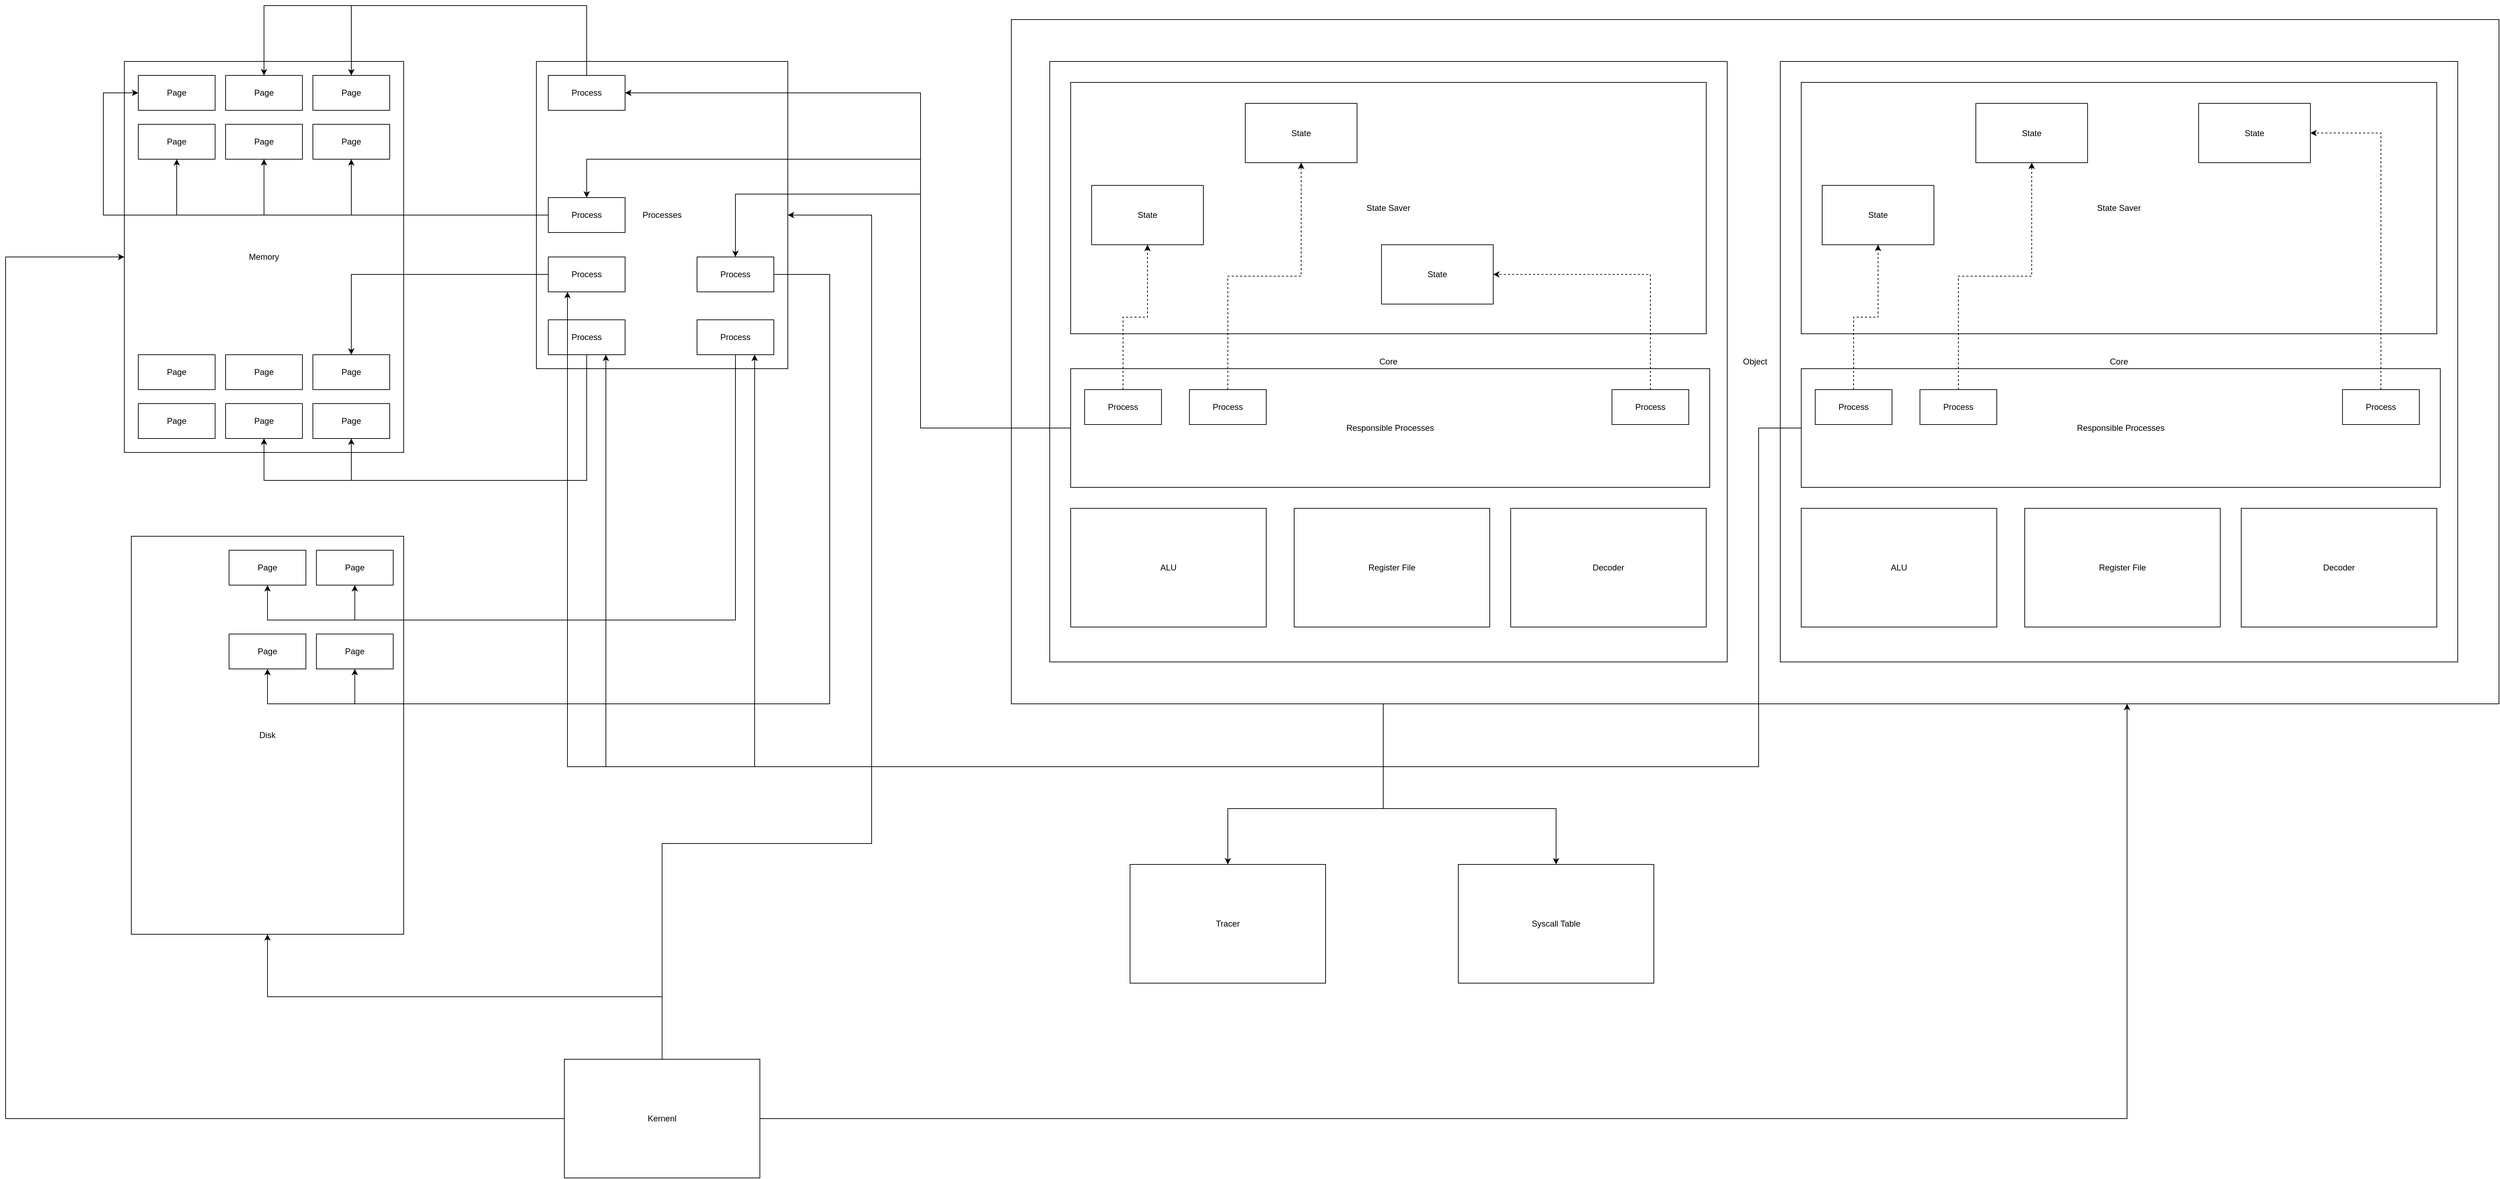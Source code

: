 <mxfile version="21.3.6" type="device">
  <diagram id="C5RBs43oDa-KdzZeNtuy" name="Page-1">
    <mxGraphModel dx="4560" dy="1720" grid="1" gridSize="10" guides="1" tooltips="1" connect="1" arrows="1" fold="1" page="1" pageScale="1" pageWidth="827" pageHeight="1169" math="0" shadow="0">
      <root>
        <mxCell id="WIyWlLk6GJQsqaUBKTNV-0" />
        <mxCell id="WIyWlLk6GJQsqaUBKTNV-1" parent="WIyWlLk6GJQsqaUBKTNV-0" />
        <mxCell id="CrDfnPdx5Mh3qnN1k7io-155" style="edgeStyle=orthogonalEdgeStyle;rounded=0;orthogonalLoop=1;jettySize=auto;html=1;exitX=0.25;exitY=1;exitDx=0;exitDy=0;entryX=0.5;entryY=0;entryDx=0;entryDy=0;" parent="WIyWlLk6GJQsqaUBKTNV-1" source="CrDfnPdx5Mh3qnN1k7io-146" target="CrDfnPdx5Mh3qnN1k7io-151" edge="1">
          <mxGeometry relative="1" as="geometry">
            <Array as="points">
              <mxPoint x="1913" y="1310" />
              <mxPoint x="1690" y="1310" />
            </Array>
          </mxGeometry>
        </mxCell>
        <mxCell id="CrDfnPdx5Mh3qnN1k7io-156" style="edgeStyle=orthogonalEdgeStyle;rounded=0;orthogonalLoop=1;jettySize=auto;html=1;exitX=0.25;exitY=1;exitDx=0;exitDy=0;entryX=0.5;entryY=0;entryDx=0;entryDy=0;" parent="WIyWlLk6GJQsqaUBKTNV-1" source="CrDfnPdx5Mh3qnN1k7io-146" target="CrDfnPdx5Mh3qnN1k7io-152" edge="1">
          <mxGeometry relative="1" as="geometry">
            <Array as="points">
              <mxPoint x="1913" y="1310" />
              <mxPoint x="2160" y="1310" />
            </Array>
          </mxGeometry>
        </mxCell>
        <mxCell id="CrDfnPdx5Mh3qnN1k7io-146" value="Object" style="html=1;whiteSpace=wrap;" parent="WIyWlLk6GJQsqaUBKTNV-1" vertex="1">
          <mxGeometry x="1380" y="180" width="2130" height="980" as="geometry" />
        </mxCell>
        <mxCell id="CrDfnPdx5Mh3qnN1k7io-6" value="Memory" style="html=1;whiteSpace=wrap;" parent="WIyWlLk6GJQsqaUBKTNV-1" vertex="1">
          <mxGeometry x="110" y="240" width="400" height="560" as="geometry" />
        </mxCell>
        <mxCell id="CrDfnPdx5Mh3qnN1k7io-5" value="Page" style="html=1;whiteSpace=wrap;" parent="WIyWlLk6GJQsqaUBKTNV-1" vertex="1">
          <mxGeometry x="130" y="260" width="110" height="50" as="geometry" />
        </mxCell>
        <mxCell id="CrDfnPdx5Mh3qnN1k7io-7" value="Page" style="html=1;whiteSpace=wrap;" parent="WIyWlLk6GJQsqaUBKTNV-1" vertex="1">
          <mxGeometry x="255" y="260" width="110" height="50" as="geometry" />
        </mxCell>
        <mxCell id="CrDfnPdx5Mh3qnN1k7io-8" value="Page" style="html=1;whiteSpace=wrap;" parent="WIyWlLk6GJQsqaUBKTNV-1" vertex="1">
          <mxGeometry x="130" y="330" width="110" height="50" as="geometry" />
        </mxCell>
        <mxCell id="CrDfnPdx5Mh3qnN1k7io-9" value="Page" style="html=1;whiteSpace=wrap;" parent="WIyWlLk6GJQsqaUBKTNV-1" vertex="1">
          <mxGeometry x="380" y="260" width="110" height="50" as="geometry" />
        </mxCell>
        <mxCell id="CrDfnPdx5Mh3qnN1k7io-10" value="Page" style="html=1;whiteSpace=wrap;" parent="WIyWlLk6GJQsqaUBKTNV-1" vertex="1">
          <mxGeometry x="255" y="330" width="110" height="50" as="geometry" />
        </mxCell>
        <mxCell id="CrDfnPdx5Mh3qnN1k7io-11" value="Page" style="html=1;whiteSpace=wrap;" parent="WIyWlLk6GJQsqaUBKTNV-1" vertex="1">
          <mxGeometry x="380" y="330" width="110" height="50" as="geometry" />
        </mxCell>
        <mxCell id="CrDfnPdx5Mh3qnN1k7io-12" value="Page" style="html=1;whiteSpace=wrap;" parent="WIyWlLk6GJQsqaUBKTNV-1" vertex="1">
          <mxGeometry x="130" y="660" width="110" height="50" as="geometry" />
        </mxCell>
        <mxCell id="CrDfnPdx5Mh3qnN1k7io-13" value="Page" style="html=1;whiteSpace=wrap;" parent="WIyWlLk6GJQsqaUBKTNV-1" vertex="1">
          <mxGeometry x="255" y="660" width="110" height="50" as="geometry" />
        </mxCell>
        <mxCell id="CrDfnPdx5Mh3qnN1k7io-14" value="Page" style="html=1;whiteSpace=wrap;" parent="WIyWlLk6GJQsqaUBKTNV-1" vertex="1">
          <mxGeometry x="130" y="730" width="110" height="50" as="geometry" />
        </mxCell>
        <mxCell id="CrDfnPdx5Mh3qnN1k7io-15" value="Page" style="html=1;whiteSpace=wrap;" parent="WIyWlLk6GJQsqaUBKTNV-1" vertex="1">
          <mxGeometry x="380" y="660" width="110" height="50" as="geometry" />
        </mxCell>
        <mxCell id="CrDfnPdx5Mh3qnN1k7io-16" value="Page" style="html=1;whiteSpace=wrap;" parent="WIyWlLk6GJQsqaUBKTNV-1" vertex="1">
          <mxGeometry x="255" y="730" width="110" height="50" as="geometry" />
        </mxCell>
        <mxCell id="CrDfnPdx5Mh3qnN1k7io-17" value="Page" style="html=1;whiteSpace=wrap;" parent="WIyWlLk6GJQsqaUBKTNV-1" vertex="1">
          <mxGeometry x="380" y="730" width="110" height="50" as="geometry" />
        </mxCell>
        <mxCell id="CrDfnPdx5Mh3qnN1k7io-19" value="Processes" style="html=1;whiteSpace=wrap;" parent="WIyWlLk6GJQsqaUBKTNV-1" vertex="1">
          <mxGeometry x="700" y="240" width="360" height="440" as="geometry" />
        </mxCell>
        <mxCell id="CrDfnPdx5Mh3qnN1k7io-21" style="edgeStyle=orthogonalEdgeStyle;rounded=0;orthogonalLoop=1;jettySize=auto;html=1;exitX=0.5;exitY=0;exitDx=0;exitDy=0;entryX=0.5;entryY=0;entryDx=0;entryDy=0;" parent="WIyWlLk6GJQsqaUBKTNV-1" source="CrDfnPdx5Mh3qnN1k7io-18" target="CrDfnPdx5Mh3qnN1k7io-9" edge="1">
          <mxGeometry relative="1" as="geometry">
            <Array as="points">
              <mxPoint x="772" y="160" />
              <mxPoint x="435" y="160" />
            </Array>
          </mxGeometry>
        </mxCell>
        <mxCell id="CrDfnPdx5Mh3qnN1k7io-22" style="edgeStyle=orthogonalEdgeStyle;rounded=0;orthogonalLoop=1;jettySize=auto;html=1;exitX=0.5;exitY=0;exitDx=0;exitDy=0;entryX=0.5;entryY=0;entryDx=0;entryDy=0;" parent="WIyWlLk6GJQsqaUBKTNV-1" source="CrDfnPdx5Mh3qnN1k7io-18" target="CrDfnPdx5Mh3qnN1k7io-7" edge="1">
          <mxGeometry relative="1" as="geometry">
            <Array as="points">
              <mxPoint x="772" y="160" />
              <mxPoint x="310" y="160" />
            </Array>
          </mxGeometry>
        </mxCell>
        <mxCell id="CrDfnPdx5Mh3qnN1k7io-18" value="Process" style="html=1;whiteSpace=wrap;" parent="WIyWlLk6GJQsqaUBKTNV-1" vertex="1">
          <mxGeometry x="717" y="260" width="110" height="50" as="geometry" />
        </mxCell>
        <mxCell id="CrDfnPdx5Mh3qnN1k7io-24" style="edgeStyle=orthogonalEdgeStyle;rounded=0;orthogonalLoop=1;jettySize=auto;html=1;exitX=0;exitY=0.5;exitDx=0;exitDy=0;entryX=0.5;entryY=1;entryDx=0;entryDy=0;" parent="WIyWlLk6GJQsqaUBKTNV-1" source="CrDfnPdx5Mh3qnN1k7io-23" target="CrDfnPdx5Mh3qnN1k7io-11" edge="1">
          <mxGeometry relative="1" as="geometry" />
        </mxCell>
        <mxCell id="CrDfnPdx5Mh3qnN1k7io-25" style="edgeStyle=orthogonalEdgeStyle;rounded=0;orthogonalLoop=1;jettySize=auto;html=1;exitX=0;exitY=0.5;exitDx=0;exitDy=0;entryX=0.5;entryY=1;entryDx=0;entryDy=0;" parent="WIyWlLk6GJQsqaUBKTNV-1" source="CrDfnPdx5Mh3qnN1k7io-23" target="CrDfnPdx5Mh3qnN1k7io-10" edge="1">
          <mxGeometry relative="1" as="geometry" />
        </mxCell>
        <mxCell id="CrDfnPdx5Mh3qnN1k7io-26" style="edgeStyle=orthogonalEdgeStyle;rounded=0;orthogonalLoop=1;jettySize=auto;html=1;exitX=0;exitY=0.5;exitDx=0;exitDy=0;entryX=0.5;entryY=1;entryDx=0;entryDy=0;" parent="WIyWlLk6GJQsqaUBKTNV-1" source="CrDfnPdx5Mh3qnN1k7io-23" target="CrDfnPdx5Mh3qnN1k7io-8" edge="1">
          <mxGeometry relative="1" as="geometry" />
        </mxCell>
        <mxCell id="CrDfnPdx5Mh3qnN1k7io-27" style="edgeStyle=orthogonalEdgeStyle;rounded=0;orthogonalLoop=1;jettySize=auto;html=1;exitX=0;exitY=0.5;exitDx=0;exitDy=0;entryX=0;entryY=0.5;entryDx=0;entryDy=0;" parent="WIyWlLk6GJQsqaUBKTNV-1" source="CrDfnPdx5Mh3qnN1k7io-23" target="CrDfnPdx5Mh3qnN1k7io-5" edge="1">
          <mxGeometry relative="1" as="geometry">
            <Array as="points">
              <mxPoint x="80" y="460" />
              <mxPoint x="80" y="285" />
            </Array>
          </mxGeometry>
        </mxCell>
        <mxCell id="CrDfnPdx5Mh3qnN1k7io-23" value="Process" style="html=1;whiteSpace=wrap;" parent="WIyWlLk6GJQsqaUBKTNV-1" vertex="1">
          <mxGeometry x="717" y="435" width="110" height="50" as="geometry" />
        </mxCell>
        <mxCell id="CrDfnPdx5Mh3qnN1k7io-30" style="edgeStyle=orthogonalEdgeStyle;rounded=0;orthogonalLoop=1;jettySize=auto;html=1;exitX=0.5;exitY=1;exitDx=0;exitDy=0;entryX=0.5;entryY=1;entryDx=0;entryDy=0;" parent="WIyWlLk6GJQsqaUBKTNV-1" source="CrDfnPdx5Mh3qnN1k7io-28" target="CrDfnPdx5Mh3qnN1k7io-17" edge="1">
          <mxGeometry relative="1" as="geometry">
            <Array as="points">
              <mxPoint x="772" y="840" />
              <mxPoint x="435" y="840" />
            </Array>
          </mxGeometry>
        </mxCell>
        <mxCell id="CrDfnPdx5Mh3qnN1k7io-31" style="edgeStyle=orthogonalEdgeStyle;rounded=0;orthogonalLoop=1;jettySize=auto;html=1;exitX=0.5;exitY=1;exitDx=0;exitDy=0;entryX=0.5;entryY=1;entryDx=0;entryDy=0;" parent="WIyWlLk6GJQsqaUBKTNV-1" source="CrDfnPdx5Mh3qnN1k7io-28" target="CrDfnPdx5Mh3qnN1k7io-16" edge="1">
          <mxGeometry relative="1" as="geometry">
            <Array as="points">
              <mxPoint x="772" y="840" />
              <mxPoint x="310" y="840" />
            </Array>
          </mxGeometry>
        </mxCell>
        <mxCell id="CrDfnPdx5Mh3qnN1k7io-28" value="Process" style="html=1;whiteSpace=wrap;" parent="WIyWlLk6GJQsqaUBKTNV-1" vertex="1">
          <mxGeometry x="717" y="610" width="110" height="50" as="geometry" />
        </mxCell>
        <mxCell id="CrDfnPdx5Mh3qnN1k7io-33" style="edgeStyle=orthogonalEdgeStyle;rounded=0;orthogonalLoop=1;jettySize=auto;html=1;exitX=0;exitY=0.5;exitDx=0;exitDy=0;entryX=0.5;entryY=0;entryDx=0;entryDy=0;" parent="WIyWlLk6GJQsqaUBKTNV-1" source="CrDfnPdx5Mh3qnN1k7io-32" target="CrDfnPdx5Mh3qnN1k7io-15" edge="1">
          <mxGeometry relative="1" as="geometry" />
        </mxCell>
        <mxCell id="CrDfnPdx5Mh3qnN1k7io-32" value="Process" style="html=1;whiteSpace=wrap;" parent="WIyWlLk6GJQsqaUBKTNV-1" vertex="1">
          <mxGeometry x="717" y="520" width="110" height="50" as="geometry" />
        </mxCell>
        <mxCell id="CrDfnPdx5Mh3qnN1k7io-34" value="Disk" style="html=1;whiteSpace=wrap;" parent="WIyWlLk6GJQsqaUBKTNV-1" vertex="1">
          <mxGeometry x="120" y="920" width="390" height="570" as="geometry" />
        </mxCell>
        <mxCell id="CrDfnPdx5Mh3qnN1k7io-35" value="Page" style="html=1;whiteSpace=wrap;" parent="WIyWlLk6GJQsqaUBKTNV-1" vertex="1">
          <mxGeometry x="385" y="1060" width="110" height="50" as="geometry" />
        </mxCell>
        <mxCell id="CrDfnPdx5Mh3qnN1k7io-36" value="Page" style="html=1;whiteSpace=wrap;" parent="WIyWlLk6GJQsqaUBKTNV-1" vertex="1">
          <mxGeometry x="260" y="940" width="110" height="50" as="geometry" />
        </mxCell>
        <mxCell id="CrDfnPdx5Mh3qnN1k7io-37" value="Page" style="html=1;whiteSpace=wrap;" parent="WIyWlLk6GJQsqaUBKTNV-1" vertex="1">
          <mxGeometry x="260" y="1060" width="110" height="50" as="geometry" />
        </mxCell>
        <mxCell id="CrDfnPdx5Mh3qnN1k7io-38" value="Page" style="html=1;whiteSpace=wrap;" parent="WIyWlLk6GJQsqaUBKTNV-1" vertex="1">
          <mxGeometry x="385" y="940" width="110" height="50" as="geometry" />
        </mxCell>
        <mxCell id="CrDfnPdx5Mh3qnN1k7io-50" style="edgeStyle=orthogonalEdgeStyle;rounded=0;orthogonalLoop=1;jettySize=auto;html=1;exitX=0.5;exitY=1;exitDx=0;exitDy=0;entryX=0.5;entryY=1;entryDx=0;entryDy=0;" parent="WIyWlLk6GJQsqaUBKTNV-1" source="CrDfnPdx5Mh3qnN1k7io-47" target="CrDfnPdx5Mh3qnN1k7io-38" edge="1">
          <mxGeometry relative="1" as="geometry">
            <Array as="points">
              <mxPoint x="985" y="1040" />
              <mxPoint x="440" y="1040" />
            </Array>
          </mxGeometry>
        </mxCell>
        <mxCell id="CrDfnPdx5Mh3qnN1k7io-51" style="edgeStyle=orthogonalEdgeStyle;rounded=0;orthogonalLoop=1;jettySize=auto;html=1;exitX=0.5;exitY=1;exitDx=0;exitDy=0;entryX=0.5;entryY=1;entryDx=0;entryDy=0;" parent="WIyWlLk6GJQsqaUBKTNV-1" source="CrDfnPdx5Mh3qnN1k7io-47" target="CrDfnPdx5Mh3qnN1k7io-36" edge="1">
          <mxGeometry relative="1" as="geometry">
            <Array as="points">
              <mxPoint x="985" y="1040" />
              <mxPoint x="315" y="1040" />
            </Array>
          </mxGeometry>
        </mxCell>
        <mxCell id="CrDfnPdx5Mh3qnN1k7io-47" value="Process" style="html=1;whiteSpace=wrap;" parent="WIyWlLk6GJQsqaUBKTNV-1" vertex="1">
          <mxGeometry x="930" y="610" width="110" height="50" as="geometry" />
        </mxCell>
        <mxCell id="CrDfnPdx5Mh3qnN1k7io-52" style="edgeStyle=orthogonalEdgeStyle;rounded=0;orthogonalLoop=1;jettySize=auto;html=1;exitX=1;exitY=0.5;exitDx=0;exitDy=0;entryX=0.5;entryY=1;entryDx=0;entryDy=0;" parent="WIyWlLk6GJQsqaUBKTNV-1" source="CrDfnPdx5Mh3qnN1k7io-48" target="CrDfnPdx5Mh3qnN1k7io-35" edge="1">
          <mxGeometry relative="1" as="geometry">
            <Array as="points">
              <mxPoint x="1120" y="545" />
              <mxPoint x="1120" y="1160" />
              <mxPoint x="440" y="1160" />
            </Array>
          </mxGeometry>
        </mxCell>
        <mxCell id="CrDfnPdx5Mh3qnN1k7io-53" style="edgeStyle=orthogonalEdgeStyle;rounded=0;orthogonalLoop=1;jettySize=auto;html=1;exitX=1;exitY=0.5;exitDx=0;exitDy=0;entryX=0.5;entryY=1;entryDx=0;entryDy=0;" parent="WIyWlLk6GJQsqaUBKTNV-1" source="CrDfnPdx5Mh3qnN1k7io-48" target="CrDfnPdx5Mh3qnN1k7io-37" edge="1">
          <mxGeometry relative="1" as="geometry">
            <Array as="points">
              <mxPoint x="1120" y="545" />
              <mxPoint x="1120" y="1160" />
              <mxPoint x="315" y="1160" />
            </Array>
          </mxGeometry>
        </mxCell>
        <mxCell id="CrDfnPdx5Mh3qnN1k7io-48" value="Process" style="html=1;whiteSpace=wrap;" parent="WIyWlLk6GJQsqaUBKTNV-1" vertex="1">
          <mxGeometry x="930" y="520" width="110" height="50" as="geometry" />
        </mxCell>
        <mxCell id="CrDfnPdx5Mh3qnN1k7io-54" value="Core" style="html=1;whiteSpace=wrap;" parent="WIyWlLk6GJQsqaUBKTNV-1" vertex="1">
          <mxGeometry x="1435" y="240" width="970" height="860" as="geometry" />
        </mxCell>
        <mxCell id="CrDfnPdx5Mh3qnN1k7io-55" value="State Saver" style="html=1;whiteSpace=wrap;" parent="WIyWlLk6GJQsqaUBKTNV-1" vertex="1">
          <mxGeometry x="1465" y="270" width="910" height="360" as="geometry" />
        </mxCell>
        <mxCell id="CrDfnPdx5Mh3qnN1k7io-65" value="State" style="html=1;whiteSpace=wrap;" parent="WIyWlLk6GJQsqaUBKTNV-1" vertex="1">
          <mxGeometry x="1495" y="417.5" width="160" height="85" as="geometry" />
        </mxCell>
        <mxCell id="CrDfnPdx5Mh3qnN1k7io-66" value="State" style="html=1;whiteSpace=wrap;" parent="WIyWlLk6GJQsqaUBKTNV-1" vertex="1">
          <mxGeometry x="1910" y="502.5" width="160" height="85" as="geometry" />
        </mxCell>
        <mxCell id="CrDfnPdx5Mh3qnN1k7io-67" value="State" style="html=1;whiteSpace=wrap;" parent="WIyWlLk6GJQsqaUBKTNV-1" vertex="1">
          <mxGeometry x="1715" y="300" width="160" height="85" as="geometry" />
        </mxCell>
        <mxCell id="CrDfnPdx5Mh3qnN1k7io-70" value="Register File" style="html=1;whiteSpace=wrap;" parent="WIyWlLk6GJQsqaUBKTNV-1" vertex="1">
          <mxGeometry x="1785" y="880" width="280" height="170" as="geometry" />
        </mxCell>
        <mxCell id="CrDfnPdx5Mh3qnN1k7io-71" value="ALU" style="html=1;whiteSpace=wrap;" parent="WIyWlLk6GJQsqaUBKTNV-1" vertex="1">
          <mxGeometry x="1465" y="880" width="280" height="170" as="geometry" />
        </mxCell>
        <mxCell id="CrDfnPdx5Mh3qnN1k7io-72" value="Decoder" style="html=1;whiteSpace=wrap;" parent="WIyWlLk6GJQsqaUBKTNV-1" vertex="1">
          <mxGeometry x="2095" y="880" width="280" height="170" as="geometry" />
        </mxCell>
        <mxCell id="CrDfnPdx5Mh3qnN1k7io-79" style="edgeStyle=orthogonalEdgeStyle;rounded=0;orthogonalLoop=1;jettySize=auto;html=1;exitX=0.5;exitY=0;exitDx=0;exitDy=0;entryX=0.5;entryY=1;entryDx=0;entryDy=0;" parent="WIyWlLk6GJQsqaUBKTNV-1" source="CrDfnPdx5Mh3qnN1k7io-77" target="CrDfnPdx5Mh3qnN1k7io-34" edge="1">
          <mxGeometry relative="1" as="geometry" />
        </mxCell>
        <mxCell id="CrDfnPdx5Mh3qnN1k7io-80" style="edgeStyle=orthogonalEdgeStyle;rounded=0;orthogonalLoop=1;jettySize=auto;html=1;exitX=0;exitY=0.5;exitDx=0;exitDy=0;entryX=0;entryY=0.5;entryDx=0;entryDy=0;" parent="WIyWlLk6GJQsqaUBKTNV-1" source="CrDfnPdx5Mh3qnN1k7io-77" target="CrDfnPdx5Mh3qnN1k7io-6" edge="1">
          <mxGeometry relative="1" as="geometry">
            <Array as="points">
              <mxPoint x="-60" y="1754" />
              <mxPoint x="-60" y="520" />
            </Array>
          </mxGeometry>
        </mxCell>
        <mxCell id="CrDfnPdx5Mh3qnN1k7io-82" style="edgeStyle=orthogonalEdgeStyle;rounded=0;orthogonalLoop=1;jettySize=auto;html=1;exitX=0.5;exitY=0;exitDx=0;exitDy=0;entryX=1;entryY=0.5;entryDx=0;entryDy=0;" parent="WIyWlLk6GJQsqaUBKTNV-1" source="CrDfnPdx5Mh3qnN1k7io-77" target="CrDfnPdx5Mh3qnN1k7io-19" edge="1">
          <mxGeometry relative="1" as="geometry">
            <Array as="points">
              <mxPoint x="880" y="1360" />
              <mxPoint x="1180" y="1360" />
              <mxPoint x="1180" y="460" />
            </Array>
          </mxGeometry>
        </mxCell>
        <mxCell id="CrDfnPdx5Mh3qnN1k7io-150" style="edgeStyle=orthogonalEdgeStyle;rounded=0;orthogonalLoop=1;jettySize=auto;html=1;exitX=1;exitY=0.5;exitDx=0;exitDy=0;entryX=0.75;entryY=1;entryDx=0;entryDy=0;" parent="WIyWlLk6GJQsqaUBKTNV-1" source="CrDfnPdx5Mh3qnN1k7io-77" target="CrDfnPdx5Mh3qnN1k7io-146" edge="1">
          <mxGeometry relative="1" as="geometry" />
        </mxCell>
        <mxCell id="CrDfnPdx5Mh3qnN1k7io-77" value="Kernenl" style="html=1;whiteSpace=wrap;" parent="WIyWlLk6GJQsqaUBKTNV-1" vertex="1">
          <mxGeometry x="740" y="1669" width="280" height="170" as="geometry" />
        </mxCell>
        <mxCell id="CrDfnPdx5Mh3qnN1k7io-85" style="edgeStyle=orthogonalEdgeStyle;rounded=0;orthogonalLoop=1;jettySize=auto;html=1;exitX=0;exitY=0.5;exitDx=0;exitDy=0;entryX=1;entryY=0.5;entryDx=0;entryDy=0;" parent="WIyWlLk6GJQsqaUBKTNV-1" source="CrDfnPdx5Mh3qnN1k7io-84" target="CrDfnPdx5Mh3qnN1k7io-18" edge="1">
          <mxGeometry relative="1" as="geometry">
            <Array as="points">
              <mxPoint x="1250" y="765" />
              <mxPoint x="1250" y="285" />
            </Array>
          </mxGeometry>
        </mxCell>
        <mxCell id="CrDfnPdx5Mh3qnN1k7io-87" style="edgeStyle=orthogonalEdgeStyle;rounded=0;orthogonalLoop=1;jettySize=auto;html=1;exitX=0;exitY=0.5;exitDx=0;exitDy=0;entryX=0.5;entryY=0;entryDx=0;entryDy=0;" parent="WIyWlLk6GJQsqaUBKTNV-1" source="CrDfnPdx5Mh3qnN1k7io-84" target="CrDfnPdx5Mh3qnN1k7io-23" edge="1">
          <mxGeometry relative="1" as="geometry">
            <Array as="points">
              <mxPoint x="1250" y="765" />
              <mxPoint x="1250" y="380" />
              <mxPoint x="772" y="380" />
            </Array>
          </mxGeometry>
        </mxCell>
        <mxCell id="CrDfnPdx5Mh3qnN1k7io-88" style="edgeStyle=orthogonalEdgeStyle;rounded=0;orthogonalLoop=1;jettySize=auto;html=1;exitX=0;exitY=0.5;exitDx=0;exitDy=0;entryX=0.5;entryY=0;entryDx=0;entryDy=0;" parent="WIyWlLk6GJQsqaUBKTNV-1" source="CrDfnPdx5Mh3qnN1k7io-84" target="CrDfnPdx5Mh3qnN1k7io-48" edge="1">
          <mxGeometry relative="1" as="geometry">
            <Array as="points">
              <mxPoint x="1250" y="765" />
              <mxPoint x="1250" y="430" />
              <mxPoint x="985" y="430" />
            </Array>
          </mxGeometry>
        </mxCell>
        <mxCell id="CrDfnPdx5Mh3qnN1k7io-84" value="Responsible Processes" style="html=1;whiteSpace=wrap;" parent="WIyWlLk6GJQsqaUBKTNV-1" vertex="1">
          <mxGeometry x="1465" y="680" width="915" height="170" as="geometry" />
        </mxCell>
        <mxCell id="CrDfnPdx5Mh3qnN1k7io-92" style="edgeStyle=orthogonalEdgeStyle;rounded=0;orthogonalLoop=1;jettySize=auto;html=1;exitX=0.5;exitY=0;exitDx=0;exitDy=0;entryX=0.5;entryY=1;entryDx=0;entryDy=0;dashed=1;" parent="WIyWlLk6GJQsqaUBKTNV-1" source="CrDfnPdx5Mh3qnN1k7io-89" target="CrDfnPdx5Mh3qnN1k7io-65" edge="1">
          <mxGeometry relative="1" as="geometry" />
        </mxCell>
        <mxCell id="CrDfnPdx5Mh3qnN1k7io-89" value="Process" style="html=1;whiteSpace=wrap;" parent="WIyWlLk6GJQsqaUBKTNV-1" vertex="1">
          <mxGeometry x="1485" y="710" width="110" height="50" as="geometry" />
        </mxCell>
        <mxCell id="CrDfnPdx5Mh3qnN1k7io-93" style="edgeStyle=orthogonalEdgeStyle;rounded=0;orthogonalLoop=1;jettySize=auto;html=1;exitX=0.5;exitY=0;exitDx=0;exitDy=0;entryX=0.5;entryY=1;entryDx=0;entryDy=0;dashed=1;" parent="WIyWlLk6GJQsqaUBKTNV-1" source="CrDfnPdx5Mh3qnN1k7io-90" target="CrDfnPdx5Mh3qnN1k7io-67" edge="1">
          <mxGeometry relative="1" as="geometry" />
        </mxCell>
        <mxCell id="CrDfnPdx5Mh3qnN1k7io-90" value="Process" style="html=1;whiteSpace=wrap;" parent="WIyWlLk6GJQsqaUBKTNV-1" vertex="1">
          <mxGeometry x="1635" y="710" width="110" height="50" as="geometry" />
        </mxCell>
        <mxCell id="CrDfnPdx5Mh3qnN1k7io-96" style="edgeStyle=orthogonalEdgeStyle;rounded=0;orthogonalLoop=1;jettySize=auto;html=1;exitX=0.5;exitY=0;exitDx=0;exitDy=0;entryX=1;entryY=0.5;entryDx=0;entryDy=0;dashed=1;" parent="WIyWlLk6GJQsqaUBKTNV-1" source="CrDfnPdx5Mh3qnN1k7io-91" target="CrDfnPdx5Mh3qnN1k7io-66" edge="1">
          <mxGeometry relative="1" as="geometry" />
        </mxCell>
        <mxCell id="CrDfnPdx5Mh3qnN1k7io-91" value="Process" style="html=1;whiteSpace=wrap;" parent="WIyWlLk6GJQsqaUBKTNV-1" vertex="1">
          <mxGeometry x="2240" y="710" width="110" height="50" as="geometry" />
        </mxCell>
        <mxCell id="CrDfnPdx5Mh3qnN1k7io-116" value="Core" style="html=1;whiteSpace=wrap;" parent="WIyWlLk6GJQsqaUBKTNV-1" vertex="1">
          <mxGeometry x="2481" y="240" width="970" height="860" as="geometry" />
        </mxCell>
        <mxCell id="CrDfnPdx5Mh3qnN1k7io-117" value="State Saver" style="html=1;whiteSpace=wrap;" parent="WIyWlLk6GJQsqaUBKTNV-1" vertex="1">
          <mxGeometry x="2511" y="270" width="910" height="360" as="geometry" />
        </mxCell>
        <mxCell id="CrDfnPdx5Mh3qnN1k7io-118" value="State" style="html=1;whiteSpace=wrap;" parent="WIyWlLk6GJQsqaUBKTNV-1" vertex="1">
          <mxGeometry x="2541" y="417.5" width="160" height="85" as="geometry" />
        </mxCell>
        <mxCell id="CrDfnPdx5Mh3qnN1k7io-119" value="State" style="html=1;whiteSpace=wrap;" parent="WIyWlLk6GJQsqaUBKTNV-1" vertex="1">
          <mxGeometry x="3080" y="300" width="160" height="85" as="geometry" />
        </mxCell>
        <mxCell id="CrDfnPdx5Mh3qnN1k7io-120" value="State" style="html=1;whiteSpace=wrap;" parent="WIyWlLk6GJQsqaUBKTNV-1" vertex="1">
          <mxGeometry x="2761" y="300" width="160" height="85" as="geometry" />
        </mxCell>
        <mxCell id="CrDfnPdx5Mh3qnN1k7io-121" value="Register File" style="html=1;whiteSpace=wrap;" parent="WIyWlLk6GJQsqaUBKTNV-1" vertex="1">
          <mxGeometry x="2831" y="880" width="280" height="170" as="geometry" />
        </mxCell>
        <mxCell id="CrDfnPdx5Mh3qnN1k7io-122" value="ALU" style="html=1;whiteSpace=wrap;" parent="WIyWlLk6GJQsqaUBKTNV-1" vertex="1">
          <mxGeometry x="2511" y="880" width="280" height="170" as="geometry" />
        </mxCell>
        <mxCell id="CrDfnPdx5Mh3qnN1k7io-123" value="Decoder" style="html=1;whiteSpace=wrap;" parent="WIyWlLk6GJQsqaUBKTNV-1" vertex="1">
          <mxGeometry x="3141" y="880" width="280" height="170" as="geometry" />
        </mxCell>
        <mxCell id="CrDfnPdx5Mh3qnN1k7io-147" style="edgeStyle=orthogonalEdgeStyle;rounded=0;orthogonalLoop=1;jettySize=auto;html=1;exitX=0;exitY=0.5;exitDx=0;exitDy=0;entryX=0.75;entryY=1;entryDx=0;entryDy=0;" parent="WIyWlLk6GJQsqaUBKTNV-1" source="CrDfnPdx5Mh3qnN1k7io-124" target="CrDfnPdx5Mh3qnN1k7io-47" edge="1">
          <mxGeometry relative="1" as="geometry">
            <Array as="points">
              <mxPoint x="2450" y="765" />
              <mxPoint x="2450" y="1250" />
              <mxPoint x="1013" y="1250" />
            </Array>
          </mxGeometry>
        </mxCell>
        <mxCell id="CrDfnPdx5Mh3qnN1k7io-148" style="edgeStyle=orthogonalEdgeStyle;rounded=0;orthogonalLoop=1;jettySize=auto;html=1;exitX=0;exitY=0.5;exitDx=0;exitDy=0;entryX=0.75;entryY=1;entryDx=0;entryDy=0;" parent="WIyWlLk6GJQsqaUBKTNV-1" source="CrDfnPdx5Mh3qnN1k7io-124" target="CrDfnPdx5Mh3qnN1k7io-28" edge="1">
          <mxGeometry relative="1" as="geometry">
            <Array as="points">
              <mxPoint x="2450" y="765" />
              <mxPoint x="2450" y="1250" />
              <mxPoint x="800" y="1250" />
            </Array>
          </mxGeometry>
        </mxCell>
        <mxCell id="CrDfnPdx5Mh3qnN1k7io-149" style="edgeStyle=orthogonalEdgeStyle;rounded=0;orthogonalLoop=1;jettySize=auto;html=1;exitX=0;exitY=0.5;exitDx=0;exitDy=0;entryX=0.25;entryY=1;entryDx=0;entryDy=0;" parent="WIyWlLk6GJQsqaUBKTNV-1" source="CrDfnPdx5Mh3qnN1k7io-124" target="CrDfnPdx5Mh3qnN1k7io-32" edge="1">
          <mxGeometry relative="1" as="geometry">
            <Array as="points">
              <mxPoint x="2450" y="765" />
              <mxPoint x="2450" y="1250" />
              <mxPoint x="745" y="1250" />
            </Array>
          </mxGeometry>
        </mxCell>
        <mxCell id="CrDfnPdx5Mh3qnN1k7io-124" value="Responsible Processes" style="html=1;whiteSpace=wrap;" parent="WIyWlLk6GJQsqaUBKTNV-1" vertex="1">
          <mxGeometry x="2511" y="680" width="915" height="170" as="geometry" />
        </mxCell>
        <mxCell id="CrDfnPdx5Mh3qnN1k7io-125" style="edgeStyle=orthogonalEdgeStyle;rounded=0;orthogonalLoop=1;jettySize=auto;html=1;exitX=0.5;exitY=0;exitDx=0;exitDy=0;entryX=0.5;entryY=1;entryDx=0;entryDy=0;dashed=1;" parent="WIyWlLk6GJQsqaUBKTNV-1" source="CrDfnPdx5Mh3qnN1k7io-126" target="CrDfnPdx5Mh3qnN1k7io-118" edge="1">
          <mxGeometry relative="1" as="geometry" />
        </mxCell>
        <mxCell id="CrDfnPdx5Mh3qnN1k7io-126" value="Process" style="html=1;whiteSpace=wrap;" parent="WIyWlLk6GJQsqaUBKTNV-1" vertex="1">
          <mxGeometry x="2531" y="710" width="110" height="50" as="geometry" />
        </mxCell>
        <mxCell id="CrDfnPdx5Mh3qnN1k7io-127" style="edgeStyle=orthogonalEdgeStyle;rounded=0;orthogonalLoop=1;jettySize=auto;html=1;exitX=0.5;exitY=0;exitDx=0;exitDy=0;entryX=0.5;entryY=1;entryDx=0;entryDy=0;dashed=1;" parent="WIyWlLk6GJQsqaUBKTNV-1" source="CrDfnPdx5Mh3qnN1k7io-128" target="CrDfnPdx5Mh3qnN1k7io-120" edge="1">
          <mxGeometry relative="1" as="geometry" />
        </mxCell>
        <mxCell id="CrDfnPdx5Mh3qnN1k7io-128" value="Process" style="html=1;whiteSpace=wrap;" parent="WIyWlLk6GJQsqaUBKTNV-1" vertex="1">
          <mxGeometry x="2681" y="710" width="110" height="50" as="geometry" />
        </mxCell>
        <mxCell id="CrDfnPdx5Mh3qnN1k7io-129" style="edgeStyle=orthogonalEdgeStyle;rounded=0;orthogonalLoop=1;jettySize=auto;html=1;exitX=0.5;exitY=0;exitDx=0;exitDy=0;entryX=1;entryY=0.5;entryDx=0;entryDy=0;dashed=1;" parent="WIyWlLk6GJQsqaUBKTNV-1" source="CrDfnPdx5Mh3qnN1k7io-130" target="CrDfnPdx5Mh3qnN1k7io-119" edge="1">
          <mxGeometry relative="1" as="geometry" />
        </mxCell>
        <mxCell id="CrDfnPdx5Mh3qnN1k7io-130" value="Process" style="html=1;whiteSpace=wrap;" parent="WIyWlLk6GJQsqaUBKTNV-1" vertex="1">
          <mxGeometry x="3286" y="710" width="110" height="50" as="geometry" />
        </mxCell>
        <mxCell id="CrDfnPdx5Mh3qnN1k7io-151" value="Tracer" style="html=1;whiteSpace=wrap;" parent="WIyWlLk6GJQsqaUBKTNV-1" vertex="1">
          <mxGeometry x="1550" y="1390" width="280" height="170" as="geometry" />
        </mxCell>
        <mxCell id="CrDfnPdx5Mh3qnN1k7io-152" value="Syscall Table" style="html=1;whiteSpace=wrap;" parent="WIyWlLk6GJQsqaUBKTNV-1" vertex="1">
          <mxGeometry x="2020" y="1390" width="280" height="170" as="geometry" />
        </mxCell>
      </root>
    </mxGraphModel>
  </diagram>
</mxfile>
